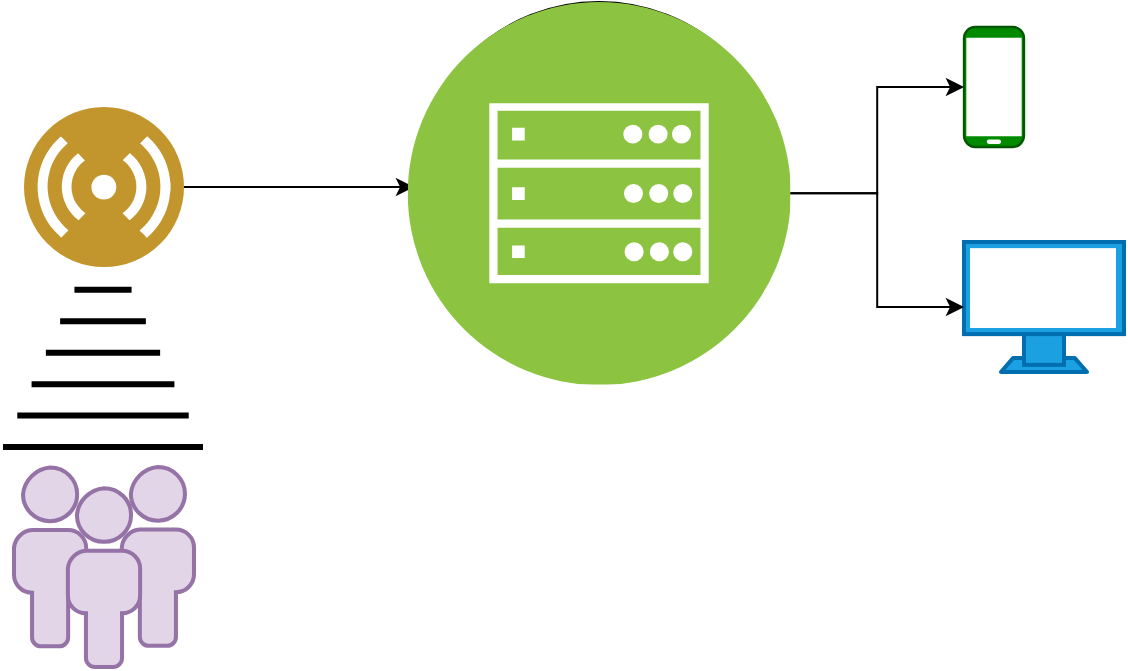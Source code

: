 <mxfile version="23.1.5" type="github">
  <diagram name="Sida-1" id="w6RZrU1ZV-0dpOdVAXzY">
    <mxGraphModel dx="1323" dy="757" grid="1" gridSize="10" guides="1" tooltips="1" connect="1" arrows="1" fold="1" page="1" pageScale="1" pageWidth="827" pageHeight="1169" math="0" shadow="0">
      <root>
        <mxCell id="0" />
        <mxCell id="1" parent="0" />
        <mxCell id="D9962-5oOaSnkQb-ab28-2" value="" style="shape=mxgraph.arrows2.wedgeArrowDashed2;html=1;bendable=0;startWidth=50;stepSize=15;rounded=0;strokeWidth=3;" edge="1" parent="1">
          <mxGeometry width="100" height="100" relative="1" as="geometry">
            <mxPoint x="164.5" y="272.5" as="sourcePoint" />
            <mxPoint x="164.5" y="162.5" as="targetPoint" />
          </mxGeometry>
        </mxCell>
        <mxCell id="D9962-5oOaSnkQb-ab28-46" value="" style="edgeStyle=orthogonalEdgeStyle;rounded=0;orthogonalLoop=1;jettySize=auto;html=1;" edge="1" parent="1" source="D9962-5oOaSnkQb-ab28-41" target="D9962-5oOaSnkQb-ab28-45">
          <mxGeometry relative="1" as="geometry" />
        </mxCell>
        <mxCell id="D9962-5oOaSnkQb-ab28-41" value="" style="image;aspect=fixed;perimeter=ellipsePerimeter;html=1;align=center;shadow=0;dashed=0;fontColor=#4277BB;labelBackgroundColor=default;fontSize=12;spacingTop=3;image=img/lib/ibm/users/sensor.svg;" vertex="1" parent="1">
          <mxGeometry x="125" y="102.5" width="80" height="80" as="geometry" />
        </mxCell>
        <mxCell id="D9962-5oOaSnkQb-ab28-42" value="" style="verticalAlign=top;verticalLabelPosition=bottom;labelPosition=center;align=center;html=1;outlineConnect=0;gradientDirection=north;strokeWidth=2;shape=mxgraph.networks.users;fillColor=#e1d5e7;strokeColor=#9673a6;" vertex="1" parent="1">
          <mxGeometry x="120" y="282.5" width="90" height="100" as="geometry" />
        </mxCell>
        <mxCell id="D9962-5oOaSnkQb-ab28-45" value="" style="ellipse;whiteSpace=wrap;html=1;verticalAlign=top;fontColor=#4277BB;labelBackgroundColor=default;shadow=0;dashed=0;spacingTop=3;" vertex="1" parent="1">
          <mxGeometry x="320" y="50" width="185" height="185" as="geometry" />
        </mxCell>
        <mxCell id="D9962-5oOaSnkQb-ab28-49" value="" style="verticalAlign=top;verticalLabelPosition=bottom;labelPosition=center;align=center;html=1;outlineConnect=0;fillColor=#008a00;strokeColor=#005700;gradientDirection=north;strokeWidth=2;shape=mxgraph.networks.mobile;fontColor=#ffffff;" vertex="1" parent="1">
          <mxGeometry x="595" y="62.5" width="30" height="60" as="geometry" />
        </mxCell>
        <mxCell id="D9962-5oOaSnkQb-ab28-50" value="" style="verticalAlign=top;verticalLabelPosition=bottom;labelPosition=center;align=center;html=1;outlineConnect=0;fillColor=#1ba1e2;strokeColor=#006EAF;gradientDirection=north;strokeWidth=2;shape=mxgraph.networks.monitor;fontColor=#ffffff;" vertex="1" parent="1">
          <mxGeometry x="595" y="170" width="80" height="65" as="geometry" />
        </mxCell>
        <mxCell id="D9962-5oOaSnkQb-ab28-59" value="" style="edgeStyle=orthogonalEdgeStyle;rounded=0;orthogonalLoop=1;jettySize=auto;html=1;" edge="1" parent="1" source="D9962-5oOaSnkQb-ab28-56" target="D9962-5oOaSnkQb-ab28-50">
          <mxGeometry relative="1" as="geometry" />
        </mxCell>
        <mxCell id="D9962-5oOaSnkQb-ab28-60" value="" style="edgeStyle=orthogonalEdgeStyle;rounded=0;orthogonalLoop=1;jettySize=auto;html=1;" edge="1" parent="1" source="D9962-5oOaSnkQb-ab28-56" target="D9962-5oOaSnkQb-ab28-49">
          <mxGeometry relative="1" as="geometry" />
        </mxCell>
        <mxCell id="D9962-5oOaSnkQb-ab28-56" value="" style="image;aspect=fixed;perimeter=ellipsePerimeter;html=1;align=center;shadow=0;dashed=0;fontColor=#4277BB;labelBackgroundColor=default;fontSize=12;spacingTop=3;image=img/lib/ibm/infrastructure/mobile_backend.svg;" vertex="1" parent="1">
          <mxGeometry x="316.88" y="50" width="191.25" height="191.25" as="geometry" />
        </mxCell>
      </root>
    </mxGraphModel>
  </diagram>
</mxfile>
